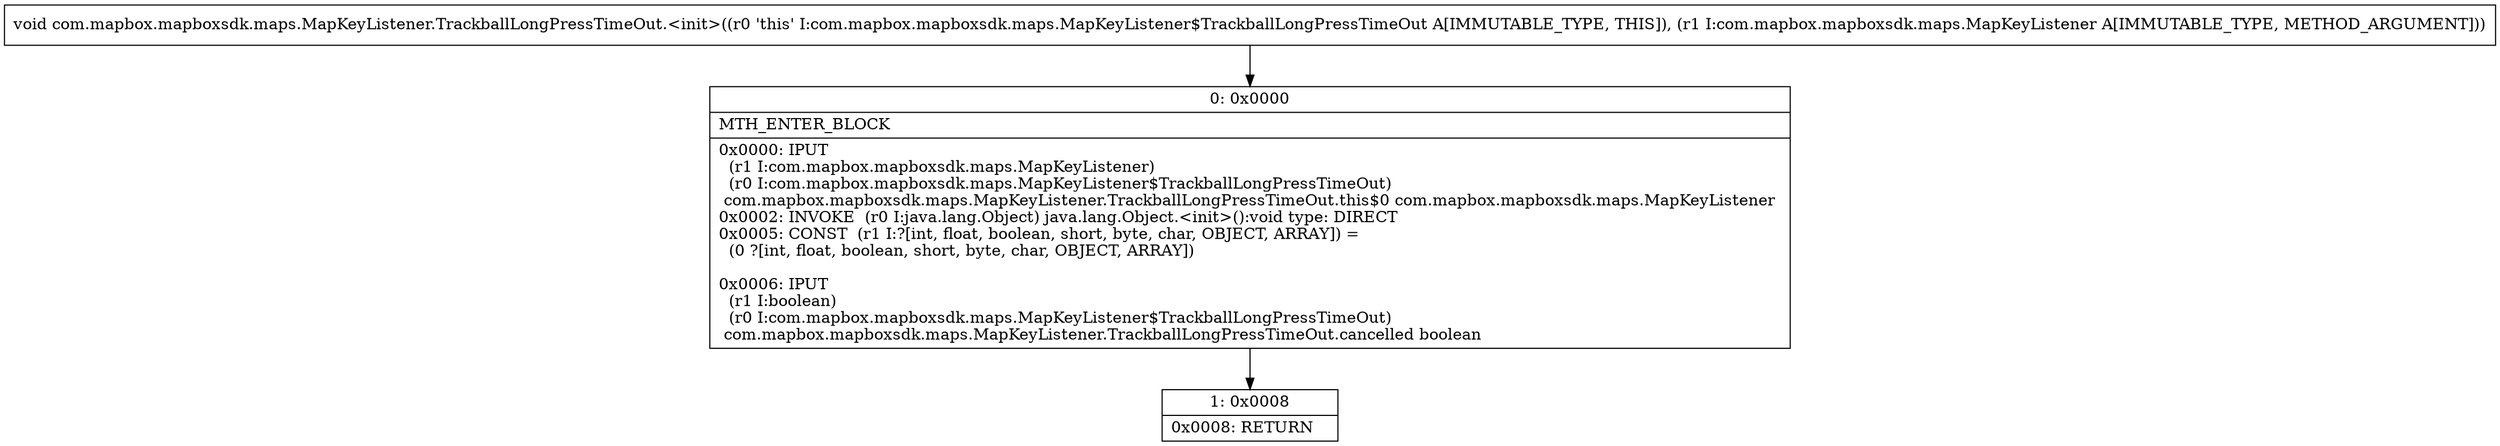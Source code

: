digraph "CFG forcom.mapbox.mapboxsdk.maps.MapKeyListener.TrackballLongPressTimeOut.\<init\>(Lcom\/mapbox\/mapboxsdk\/maps\/MapKeyListener;)V" {
Node_0 [shape=record,label="{0\:\ 0x0000|MTH_ENTER_BLOCK\l|0x0000: IPUT  \l  (r1 I:com.mapbox.mapboxsdk.maps.MapKeyListener)\l  (r0 I:com.mapbox.mapboxsdk.maps.MapKeyListener$TrackballLongPressTimeOut)\l com.mapbox.mapboxsdk.maps.MapKeyListener.TrackballLongPressTimeOut.this$0 com.mapbox.mapboxsdk.maps.MapKeyListener \l0x0002: INVOKE  (r0 I:java.lang.Object) java.lang.Object.\<init\>():void type: DIRECT \l0x0005: CONST  (r1 I:?[int, float, boolean, short, byte, char, OBJECT, ARRAY]) = \l  (0 ?[int, float, boolean, short, byte, char, OBJECT, ARRAY])\l \l0x0006: IPUT  \l  (r1 I:boolean)\l  (r0 I:com.mapbox.mapboxsdk.maps.MapKeyListener$TrackballLongPressTimeOut)\l com.mapbox.mapboxsdk.maps.MapKeyListener.TrackballLongPressTimeOut.cancelled boolean \l}"];
Node_1 [shape=record,label="{1\:\ 0x0008|0x0008: RETURN   \l}"];
MethodNode[shape=record,label="{void com.mapbox.mapboxsdk.maps.MapKeyListener.TrackballLongPressTimeOut.\<init\>((r0 'this' I:com.mapbox.mapboxsdk.maps.MapKeyListener$TrackballLongPressTimeOut A[IMMUTABLE_TYPE, THIS]), (r1 I:com.mapbox.mapboxsdk.maps.MapKeyListener A[IMMUTABLE_TYPE, METHOD_ARGUMENT])) }"];
MethodNode -> Node_0;
Node_0 -> Node_1;
}

